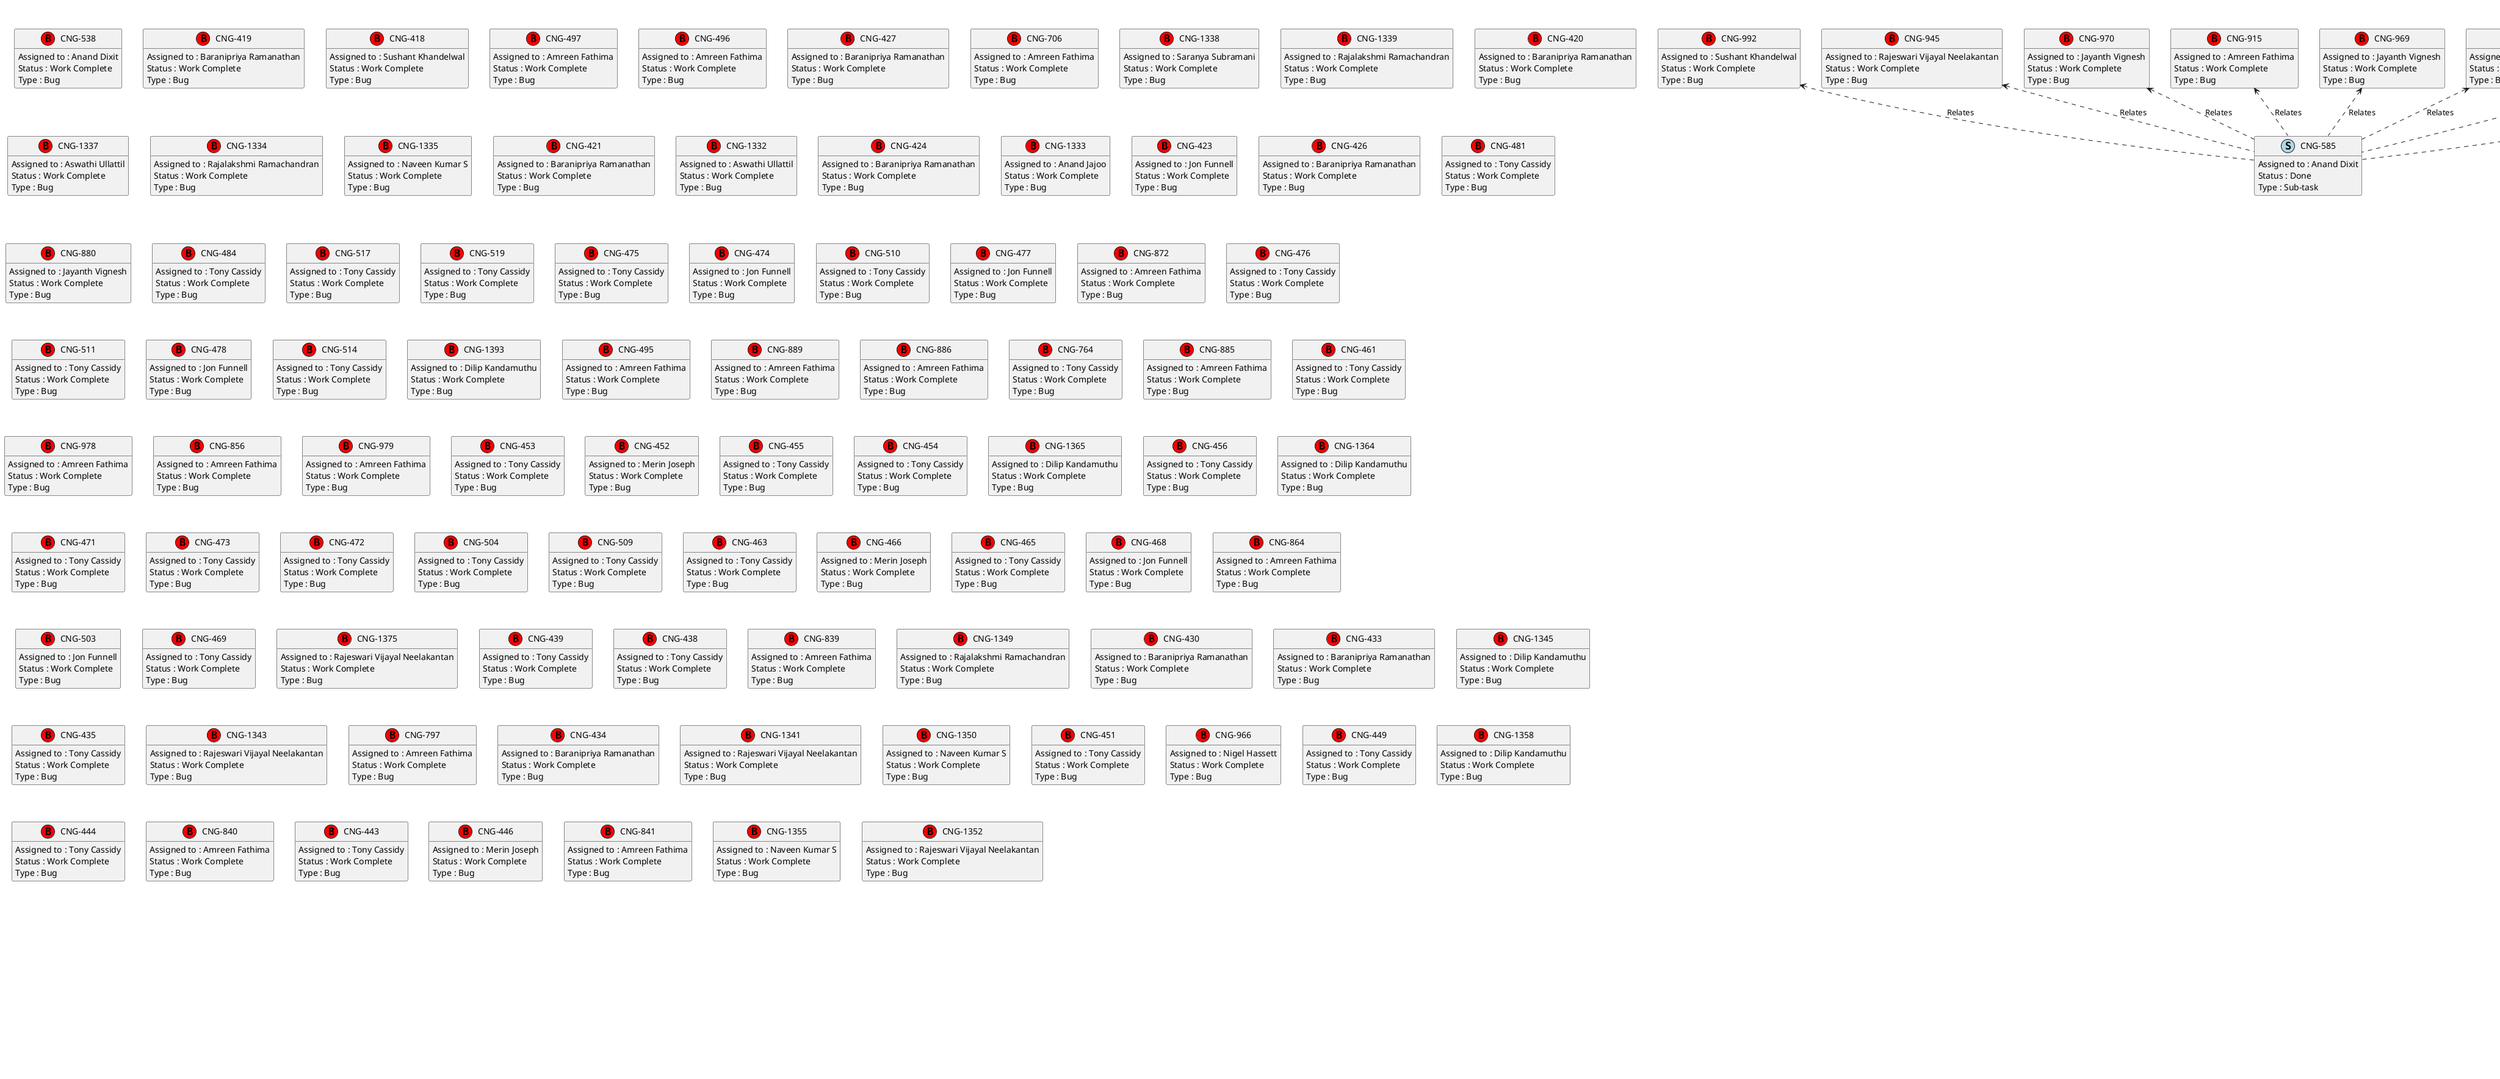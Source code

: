 @startuml
'https://plantuml.com/class-diagram

' GENERATE CLASS DIAGRAM ===========
' Generated at    : Thu Apr 18 15:11:08 CEST 2024

title Jira Tickets for Status Work Complete
hide empty members

legend
Jira Ticket Status
----
(QA) : 1
(Done) : 2
(To Do) : 1
(UAT) : 1
(In System Test) : 1
(Work Complete) : 131
(Raised) : 1
----
Jira Ticket Types
----
(Task) : 1
(Bug) : 133
(Sub-task) : 3
(Story) : 1
end legend


' Tickets =======
class "CNG-538" << (B,red) >> {
  Assigned to : Anand Dixit
  Status : Work Complete
  Type : Bug
}

class "CNG-936" << (B,red) >> {
  Assigned to : Abinaya Arumugasamy
  Status : Work Complete
  Type : Bug
}

class "CNG-419" << (B,red) >> {
  Assigned to : Baranipriya Ramanathan
  Status : Work Complete
  Type : Bug
}

class "CNG-418" << (B,red) >> {
  Assigned to : Sushant Khandelwal
  Status : Work Complete
  Type : Bug
}

class "CNG-938" << (B,red) >> {
  Assigned to : Sushant Khandelwal
  Status : Work Complete
  Type : Bug
}

class "CNG-772" << (B,red) >> {
  Assigned to : Sushant Khandelwal
  Status : Work Complete
  Type : Bug
}

class "CNG-497" << (B,red) >> {
  Assigned to : Amreen Fathima
  Status : Work Complete
  Type : Bug
}

class "CNG-1205" << (T,lightblue) >> {
  Assigned to : Sivagami S
  Status : Done
  Type : Task
}

class "CNG-496" << (B,red) >> {
  Assigned to : Amreen Fathima
  Status : Work Complete
  Type : Bug
}

class "CNG-499" << (B,red) >> {
  Assigned to : Amreen Fathima
  Status : Work Complete
  Type : Bug
}

class "CNG-498" << (B,red) >> {
  Assigned to : Amreen Fathima
  Status : Work Complete
  Type : Bug
}

class "CNG-896" << (B,red) >> {
  Assigned to : Amreen Fathima
  Status : Work Complete
  Type : Bug
}

class "CNG-945" << (B,red) >> {
  Assigned to : Rajeswari Vijayal Neelakantan
  Status : Work Complete
  Type : Bug
}

class "CNG-427" << (B,red) >> {
  Assigned to : Baranipriya Ramanathan
  Status : Work Complete
  Type : Bug
}

class "CNG-706" << (B,red) >> {
  Assigned to : Amreen Fathima
  Status : Work Complete
  Type : Bug
}

class "CNG-1338" << (B,red) >> {
  Assigned to : Saranya Subramani
  Status : Work Complete
  Type : Bug
}

class "CNG-1339" << (B,red) >> {
  Assigned to : Rajalakshmi Ramachandran
  Status : Work Complete
  Type : Bug
}

class "CNG-708" << (B,red) >> {
  Assigned to : Amreen Fathima
  Status : In System Test
  Type : Bug
}

class "CNG-420" << (B,red) >> {
  Assigned to : Baranipriya Ramanathan
  Status : Work Complete
  Type : Bug
}

class "CNG-1337" << (B,red) >> {
  Assigned to : Aswathi Ullattil
  Status : Work Complete
  Type : Bug
}

class "CNG-1334" << (B,red) >> {
  Assigned to : Rajalakshmi Ramachandran
  Status : Work Complete
  Type : Bug
}

class "CNG-1335" << (B,red) >> {
  Assigned to : Naveen Kumar S
  Status : Work Complete
  Type : Bug
}

class "CNG-421" << (B,red) >> {
  Assigned to : Baranipriya Ramanathan
  Status : Work Complete
  Type : Bug
}

class "CNG-1332" << (B,red) >> {
  Assigned to : Aswathi Ullattil
  Status : Work Complete
  Type : Bug
}

class "CNG-424" << (B,red) >> {
  Assigned to : Baranipriya Ramanathan
  Status : Work Complete
  Type : Bug
}

class "CNG-1333" << (B,red) >> {
  Assigned to : Anand Jajoo
  Status : Work Complete
  Type : Bug
}

class "CNG-423" << (B,red) >> {
  Assigned to : Jon Funnell
  Status : Work Complete
  Type : Bug
}

class "CNG-426" << (B,red) >> {
  Assigned to : Baranipriya Ramanathan
  Status : Work Complete
  Type : Bug
}

class "CNG-481" << (B,red) >> {
  Assigned to : Tony Cassidy
  Status : Work Complete
  Type : Bug
}

class "CNG-880" << (B,red) >> {
  Assigned to : Jayanth Vignesh
  Status : Work Complete
  Type : Bug
}

class "CNG-484" << (B,red) >> {
  Assigned to : Tony Cassidy
  Status : Work Complete
  Type : Bug
}

class "CNG-483" << (B,red) >> {
  Assigned to : Tony Cassidy
  Status : Work Complete
  Type : Bug
}

class "CNG-879" << (B,red) >> {
  Assigned to : Amreen Fathima
  Status : Work Complete
  Type : Bug
}

class "CNG-878" << (B,red) >> {
  Assigned to : Jayanth Vignesh
  Status : Work Complete
  Type : Bug
}

class "CNG-517" << (B,red) >> {
  Assigned to : Tony Cassidy
  Status : Work Complete
  Type : Bug
}

class "CNG-519" << (B,red) >> {
  Assigned to : Tony Cassidy
  Status : Work Complete
  Type : Bug
}

class "CNG-915" << (B,red) >> {
  Assigned to : Amreen Fathima
  Status : Work Complete
  Type : Bug
}

class "CNG-992" << (B,red) >> {
  Assigned to : Sushant Khandelwal
  Status : Work Complete
  Type : Bug
}

class "CNG-475" << (B,red) >> {
  Assigned to : Tony Cassidy
  Status : Work Complete
  Type : Bug
}

class "CNG-474" << (B,red) >> {
  Assigned to : Jon Funnell
  Status : Work Complete
  Type : Bug
}

class "CNG-510" << (B,red) >> {
  Assigned to : Tony Cassidy
  Status : Work Complete
  Type : Bug
}

class "CNG-477" << (B,red) >> {
  Assigned to : Jon Funnell
  Status : Work Complete
  Type : Bug
}

class "CNG-872" << (B,red) >> {
  Assigned to : Amreen Fathima
  Status : Work Complete
  Type : Bug
}

class "CNG-476" << (B,red) >> {
  Assigned to : Tony Cassidy
  Status : Work Complete
  Type : Bug
}

class "CNG-512" << (B,red) >> {
  Assigned to : Tony Cassidy
  Status : Work Complete
  Type : Bug
}

class "CNG-479" << (B,red) >> {
  Assigned to : Jon Funnell
  Status : Work Complete
  Type : Bug
}

class "CNG-511" << (B,red) >> {
  Assigned to : Tony Cassidy
  Status : Work Complete
  Type : Bug
}

class "CNG-478" << (B,red) >> {
  Assigned to : Jon Funnell
  Status : Work Complete
  Type : Bug
}

class "CNG-514" << (B,red) >> {
  Assigned to : Tony Cassidy
  Status : Work Complete
  Type : Bug
}

class "CNG-876" << (B,red) >> {
  Assigned to : Amreen Fathima
  Status : Work Complete
  Type : Bug
}

class "CNG-1393" << (B,red) >> {
  Assigned to : Dilip Kandamuthu
  Status : Work Complete
  Type : Bug
}

class "CNG-891" << (B,red) >> {
  Assigned to : Amreen Fathima
  Status : Work Complete
  Type : Bug
}

class "CNG-495" << (B,red) >> {
  Assigned to : Amreen Fathima
  Status : Work Complete
  Type : Bug
}

class "CNG-890" << (B,red) >> {
  Assigned to : Merin Joseph
  Status : Work Complete
  Type : Bug
}

class "CNG-889" << (B,red) >> {
  Assigned to : Amreen Fathima
  Status : Work Complete
  Type : Bug
}

class "CNG-882" << (B,red) >> {
  Assigned to : Amreen Fathima
  Status : Work Complete
  Type : Bug
}

class "CNG-486" << (B,red) >> {
  Assigned to : Tony Cassidy
  Status : Work Complete
  Type : Bug
}

class "CNG-881" << (B,red) >> {
  Status : Raised
  Type : Bug
}

class "CNG-485" << (S,lightgreen) >> {
  Assigned to : Sulafa Malik
  Status : UAT
  Type : Story
}

class "CNG-886" << (B,red) >> {
  Assigned to : Amreen Fathima
  Status : Work Complete
  Type : Bug
}

class "CNG-764" << (B,red) >> {
  Assigned to : Tony Cassidy
  Status : Work Complete
  Type : Bug
}

class "CNG-885" << (B,red) >> {
  Assigned to : Amreen Fathima
  Status : Work Complete
  Type : Bug
}

class "CNG-460" << (B,red) >> {
  Assigned to : Tony Cassidy
  Status : Work Complete
  Type : Bug
}

class "CNG-461" << (B,red) >> {
  Assigned to : Tony Cassidy
  Status : Work Complete
  Type : Bug
}

class "CNG-978" << (B,red) >> {
  Assigned to : Amreen Fathima
  Status : Work Complete
  Type : Bug
}

class "CNG-856" << (B,red) >> {
  Assigned to : Amreen Fathima
  Status : Work Complete
  Type : Bug
}

class "CNG-979" << (B,red) >> {
  Assigned to : Amreen Fathima
  Status : Work Complete
  Type : Bug
}

class "CNG-970" << (B,red) >> {
  Assigned to : Jayanth Vignesh
  Status : Work Complete
  Type : Bug
}

class "CNG-1248" << (B,red) >> {
  Assigned to : Narayana Golla
  Status : Work Complete
  Type : Bug
}

class "CNG-453" << (B,red) >> {
  Assigned to : Tony Cassidy
  Status : Work Complete
  Type : Bug
}

class "CNG-694" << (B,red) >> {
  Assigned to : Amreen Fathima
  Status : Work Complete
  Type : Bug
}

class "CNG-452" << (B,red) >> {
  Assigned to : Merin Joseph
  Status : Work Complete
  Type : Bug
}

class "CNG-455" << (B,red) >> {
  Assigned to : Tony Cassidy
  Status : Work Complete
  Type : Bug
}

class "CNG-454" << (B,red) >> {
  Assigned to : Tony Cassidy
  Status : Work Complete
  Type : Bug
}

class "CNG-1365" << (B,red) >> {
  Assigned to : Dilip Kandamuthu
  Status : Work Complete
  Type : Bug
}

class "CNG-456" << (B,red) >> {
  Assigned to : Tony Cassidy
  Status : Work Complete
  Type : Bug
}

class "CNG-459" << (B,red) >> {
  Assigned to : Tony Cassidy
  Status : Work Complete
  Type : Bug
}

class "CNG-855" << (B,red) >> {
  Assigned to : Amreen Fathima
  Status : Work Complete
  Type : Bug
}

class "CNG-458" << (B,red) >> {
  Assigned to : Jon Funnell
  Status : Work Complete
  Type : Bug
}

class "CNG-1364" << (B,red) >> {
  Assigned to : Dilip Kandamuthu
  Status : Work Complete
  Type : Bug
}

class "CNG-471" << (B,red) >> {
  Assigned to : Tony Cassidy
  Status : Work Complete
  Type : Bug
}

class "CNG-470" << (B,red) >> {
  Assigned to : Jon Funnell
  Status : Work Complete
  Type : Bug
}

class "CNG-473" << (B,red) >> {
  Assigned to : Tony Cassidy
  Status : Work Complete
  Type : Bug
}

class "CNG-472" << (B,red) >> {
  Assigned to : Tony Cassidy
  Status : Work Complete
  Type : Bug
}

class "CNG-504" << (B,red) >> {
  Assigned to : Tony Cassidy
  Status : Work Complete
  Type : Bug
}

class "CNG-867" << (B,red) >> {
  Assigned to : Amreen Fathima
  Status : Work Complete
  Type : Bug
}

class "CNG-509" << (B,red) >> {
  Assigned to : Tony Cassidy
  Status : Work Complete
  Type : Bug
}

class "CNG-585" << (S,lightblue) >> {
  Assigned to : Anand Dixit
  Status : Done
  Type : Sub-task
}

class "CNG-860" << (B,red) >> {
  Assigned to : Dhanish Kumar
  Status : Work Complete
  Type : Bug
}

class "CNG-463" << (B,red) >> {
  Assigned to : Tony Cassidy
  Status : Work Complete
  Type : Bug
}

class "CNG-466" << (B,red) >> {
  Assigned to : Merin Joseph
  Status : Work Complete
  Type : Bug
}

class "CNG-862" << (B,red) >> {
  Assigned to : Amreen Fathima
  Status : Work Complete
  Type : Bug
}

class "CNG-465" << (B,red) >> {
  Assigned to : Tony Cassidy
  Status : Work Complete
  Type : Bug
}

class "CNG-861" << (B,red) >> {
  Assigned to : Jayanth Vignesh
  Status : Work Complete
  Type : Bug
}

class "CNG-468" << (B,red) >> {
  Assigned to : Jon Funnell
  Status : Work Complete
  Type : Bug
}

class "CNG-864" << (B,red) >> {
  Assigned to : Amreen Fathima
  Status : Work Complete
  Type : Bug
}

class "CNG-467" << (B,red) >> {
  Assigned to : Merin Joseph
  Status : Work Complete
  Type : Bug
}

class "CNG-863" << (B,red) >> {
  Assigned to : Stephy Aniyan
  Status : Work Complete
  Type : Bug
}

class "CNG-503" << (B,red) >> {
  Assigned to : Jon Funnell
  Status : Work Complete
  Type : Bug
}

class "CNG-469" << (B,red) >> {
  Assigned to : Tony Cassidy
  Status : Work Complete
  Type : Bug
}

class "CNG-1375" << (B,red) >> {
  Assigned to : Rajeswari Vijayal Neelakantan
  Status : Work Complete
  Type : Bug
}

class "CNG-439" << (B,red) >> {
  Assigned to : Tony Cassidy
  Status : Work Complete
  Type : Bug
}

class "CNG-438" << (B,red) >> {
  Assigned to : Tony Cassidy
  Status : Work Complete
  Type : Bug
}

class "CNG-839" << (B,red) >> {
  Assigned to : Amreen Fathima
  Status : Work Complete
  Type : Bug
}

class "CNG-838" << (B,red) >> {
  Assigned to : Amreen Fathima
  Status : Work Complete
  Type : Bug
}

class "CNG-1349" << (B,red) >> {
  Assigned to : Rajalakshmi Ramachandran
  Status : Work Complete
  Type : Bug
}

class "CNG-431" << (B,red) >> {
  Status : Work Complete
  Type : Bug
}

class "CNG-430" << (B,red) >> {
  Assigned to : Baranipriya Ramanathan
  Status : Work Complete
  Type : Bug
}

class "CNG-796" << (B,red) >> {
  Assigned to : Amreen Fathima
  Status : Work Complete
  Type : Bug
}

class "CNG-433" << (B,red) >> {
  Assigned to : Baranipriya Ramanathan
  Status : Work Complete
  Type : Bug
}

class "CNG-1345" << (B,red) >> {
  Assigned to : Dilip Kandamuthu
  Status : Work Complete
  Type : Bug
}

class "CNG-432" << (B,red) >> {
  Assigned to : Tony Cassidy
  Status : Work Complete
  Type : Bug
}

class "CNG-435" << (B,red) >> {
  Assigned to : Tony Cassidy
  Status : Work Complete
  Type : Bug
}

class "CNG-1343" << (B,red) >> {
  Assigned to : Rajeswari Vijayal Neelakantan
  Status : Work Complete
  Type : Bug
}

class "CNG-797" << (B,red) >> {
  Assigned to : Amreen Fathima
  Status : Work Complete
  Type : Bug
}

class "CNG-434" << (B,red) >> {
  Assigned to : Baranipriya Ramanathan
  Status : Work Complete
  Type : Bug
}

class "CNG-558" << (S,lightblue) >> {
  Status : To Do
  Type : Sub-task
}

class "CNG-437" << (B,red) >> {
  Assigned to : Tony Cassidy
  Status : Work Complete
  Type : Bug
}

class "CNG-1341" << (B,red) >> {
  Assigned to : Rajeswari Vijayal Neelakantan
  Status : Work Complete
  Type : Bug
}

class "CNG-436" << (B,red) >> {
  Assigned to : Tony Cassidy
  Status : Work Complete
  Type : Bug
}

class "CNG-1350" << (B,red) >> {
  Assigned to : Naveen Kumar S
  Status : Work Complete
  Type : Bug
}

class "CNG-691" << (B,red) >> {
  Assigned to : Amreen Fathima
  Status : Work Complete
  Type : Bug
}

class "CNG-693" << (B,red) >> {
  Assigned to : Amreen Fathima
  Status : Work Complete
  Type : Bug
}

class "CNG-451" << (B,red) >> {
  Assigned to : Tony Cassidy
  Status : Work Complete
  Type : Bug
}

class "CNG-692" << (B,red) >> {
  Assigned to : Amreen Fathima
  Status : Work Complete
  Type : Bug
}

class "CNG-966" << (B,red) >> {
  Assigned to : Nigel Hassett
  Status : Work Complete
  Type : Bug
}

class "CNG-449" << (B,red) >> {
  Assigned to : Tony Cassidy
  Status : Work Complete
  Type : Bug
}

class "CNG-969" << (B,red) >> {
  Assigned to : Jayanth Vignesh
  Status : Work Complete
  Type : Bug
}

class "CNG-1358" << (B,red) >> {
  Assigned to : Dilip Kandamuthu
  Status : Work Complete
  Type : Bug
}

class "CNG-686" << (S,lightblue) >> {
  Status : QA
  Type : Sub-task
}

class "CNG-444" << (B,red) >> {
  Assigned to : Tony Cassidy
  Status : Work Complete
  Type : Bug
}

class "CNG-840" << (B,red) >> {
  Assigned to : Amreen Fathima
  Status : Work Complete
  Type : Bug
}

class "CNG-443" << (B,red) >> {
  Assigned to : Tony Cassidy
  Status : Work Complete
  Type : Bug
}

class "CNG-963" << (B,red) >> {
  Assigned to : Amreen Fathima
  Status : Work Complete
  Type : Bug
}

class "CNG-446" << (B,red) >> {
  Assigned to : Merin Joseph
  Status : Work Complete
  Type : Bug
}

class "CNG-841" << (B,red) >> {
  Assigned to : Amreen Fathima
  Status : Work Complete
  Type : Bug
}

class "CNG-1355" << (B,red) >> {
  Assigned to : Naveen Kumar S
  Status : Work Complete
  Type : Bug
}

class "CNG-1352" << (B,red) >> {
  Assigned to : Rajeswari Vijayal Neelakantan
  Status : Work Complete
  Type : Bug
}



' Links =======
"CNG-772" <.. "CNG-686" : Relates
"CNG-992" <.. "CNG-585" : Relates
"CNG-512" <.. "CNG-686" : Relates
"CNG-796" <.. "CNG-558" : Approval
"CNG-936" <.. "CNG-585" : Relates
"CNG-938" <.. "CNG-585" : Relates
"CNG-938" <.. "CNG-558" : Relates
"CNG-945" <.. "CNG-585" : Relates
"CNG-915" <.. "CNG-585" : Relates
"CNG-970" <.. "CNG-585" : Relates
"CNG-969" <.. "CNG-585" : Relates
"CNG-963" <.. "CNG-585" : Relates
"CNG-1248" <.. "CNG-1205" : Relates
"CNG-896" <.. "CNG-879" : Relates
"CNG-879" <.. "CNG-708" : Approval
"CNG-878" <.. "CNG-708" : Relates
"CNG-876" <.. "CNG-708" : Approval
"CNG-891" <.. "CNG-881" : Relates
"CNG-891" <.. "CNG-558" : Relates
"CNG-890" <.. "CNG-881" : Relates
"CNG-890" <.. "CNG-558" : Relates
"CNG-882" <.. "CNG-879" : Relates
"CNG-882" <.. "CNG-876" : Relates
"CNG-694" <.. "CNG-558" : Relates
"CNG-459" <.. "CNG-483" : Relates
"CNG-458" <.. "CNG-485" : Relates
"CNG-470" <.. "CNG-486" : Approval
"CNG-467" <.. "CNG-483" : Relates
"CNG-431" <.. "CNG-432" : Approval
"CNG-437" <.. "CNG-436" : Relates
"CNG-691" <.. "CNG-558" : Relates
"CNG-693" <.. "CNG-558" : Relates
"CNG-692" <.. "CNG-558" : Relates
"CNG-855" <.. "CNG-558" : Relates
"CNG-855" <.. "CNG-860" : Relates
"CNG-867" <.. "CNG-558" : Approval
"CNG-862" <.. "CNG-558" : Relates
"CNG-861" <.. "CNG-558" : Relates
"CNG-863" <.. "CNG-558" : Relates
"CNG-838" <.. "CNG-558" : Relates
"CNG-499" <.. "CNG-498" : Bundles
"CNG-479" <.. "CNG-460" : Relates


@enduml
